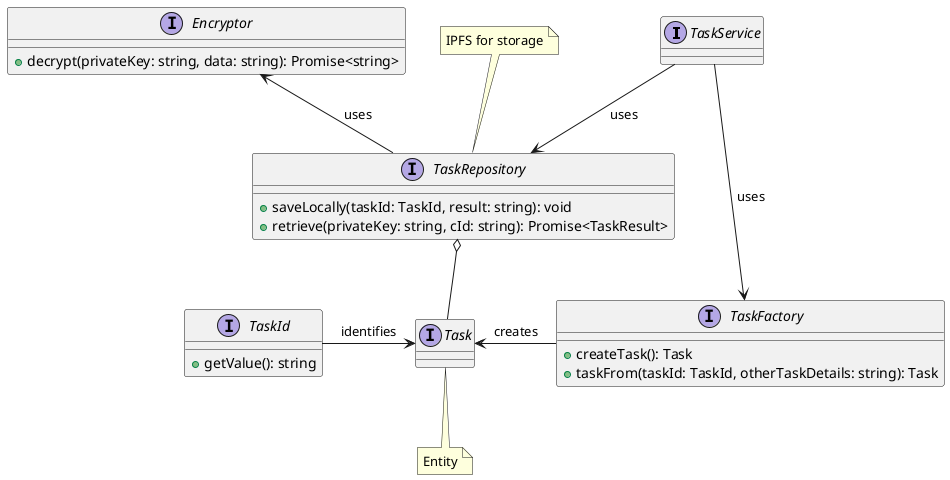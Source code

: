 
@startuml

interface TaskService {

}

TaskService --> TaskRepository : uses
TaskService --> TaskFactory : uses
TaskRepository -up-> Encryptor : uses

interface Encryptor {
  + decrypt(privateKey: string, data: string): Promise<string>
}

interface TaskRepository {
  + saveLocally(taskId: TaskId, result: string): void
  + retrieve(privateKey: string, cId: string): Promise<TaskResult>
}
note top of TaskRepository : IPFS for storage

TaskRepository o-- Task

interface TaskFactory {
      + createTask(): Task
      + taskFrom(taskId: TaskId, otherTaskDetails: string): Task
}
TaskFactory -left-> Task : creates

interface Task {

}
note bottom of Task : Entity

interface TaskId {
    + getValue(): string
}

TaskId -right-> Task : identifies

@enduml
